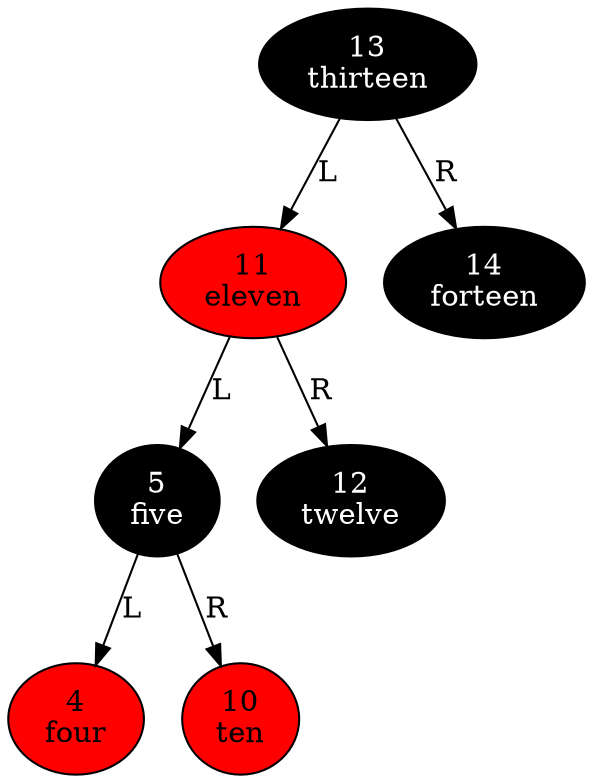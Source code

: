 digraph
{
node_13 [style=filled fillcolor=black fontcolor=white label="13\nthirteen"];
node_13 -> node_11 [label=L taildir=sw];
node_13 -> node_14 [label=R taildir=se];
node_11 [style=filled fillcolor=red fontcolor=black label="11\neleven"];
node_11 -> node_5 [label=L taildir=sw];
node_11 -> node_12 [label=R taildir=se];
node_5 [style=filled fillcolor=black fontcolor=white label="5\nfive"];
node_5 -> node_4 [label=L taildir=sw];
node_5 -> node_10 [label=R taildir=se];
node_4 [style=filled fillcolor=red fontcolor=black label="4\nfour"];
node_10 [style=filled fillcolor=red fontcolor=black label="10\nten"];
node_12 [style=filled fillcolor=black fontcolor=white label="12\ntwelve"];
node_14 [style=filled fillcolor=black fontcolor=white label="14\nforteen"];
}
